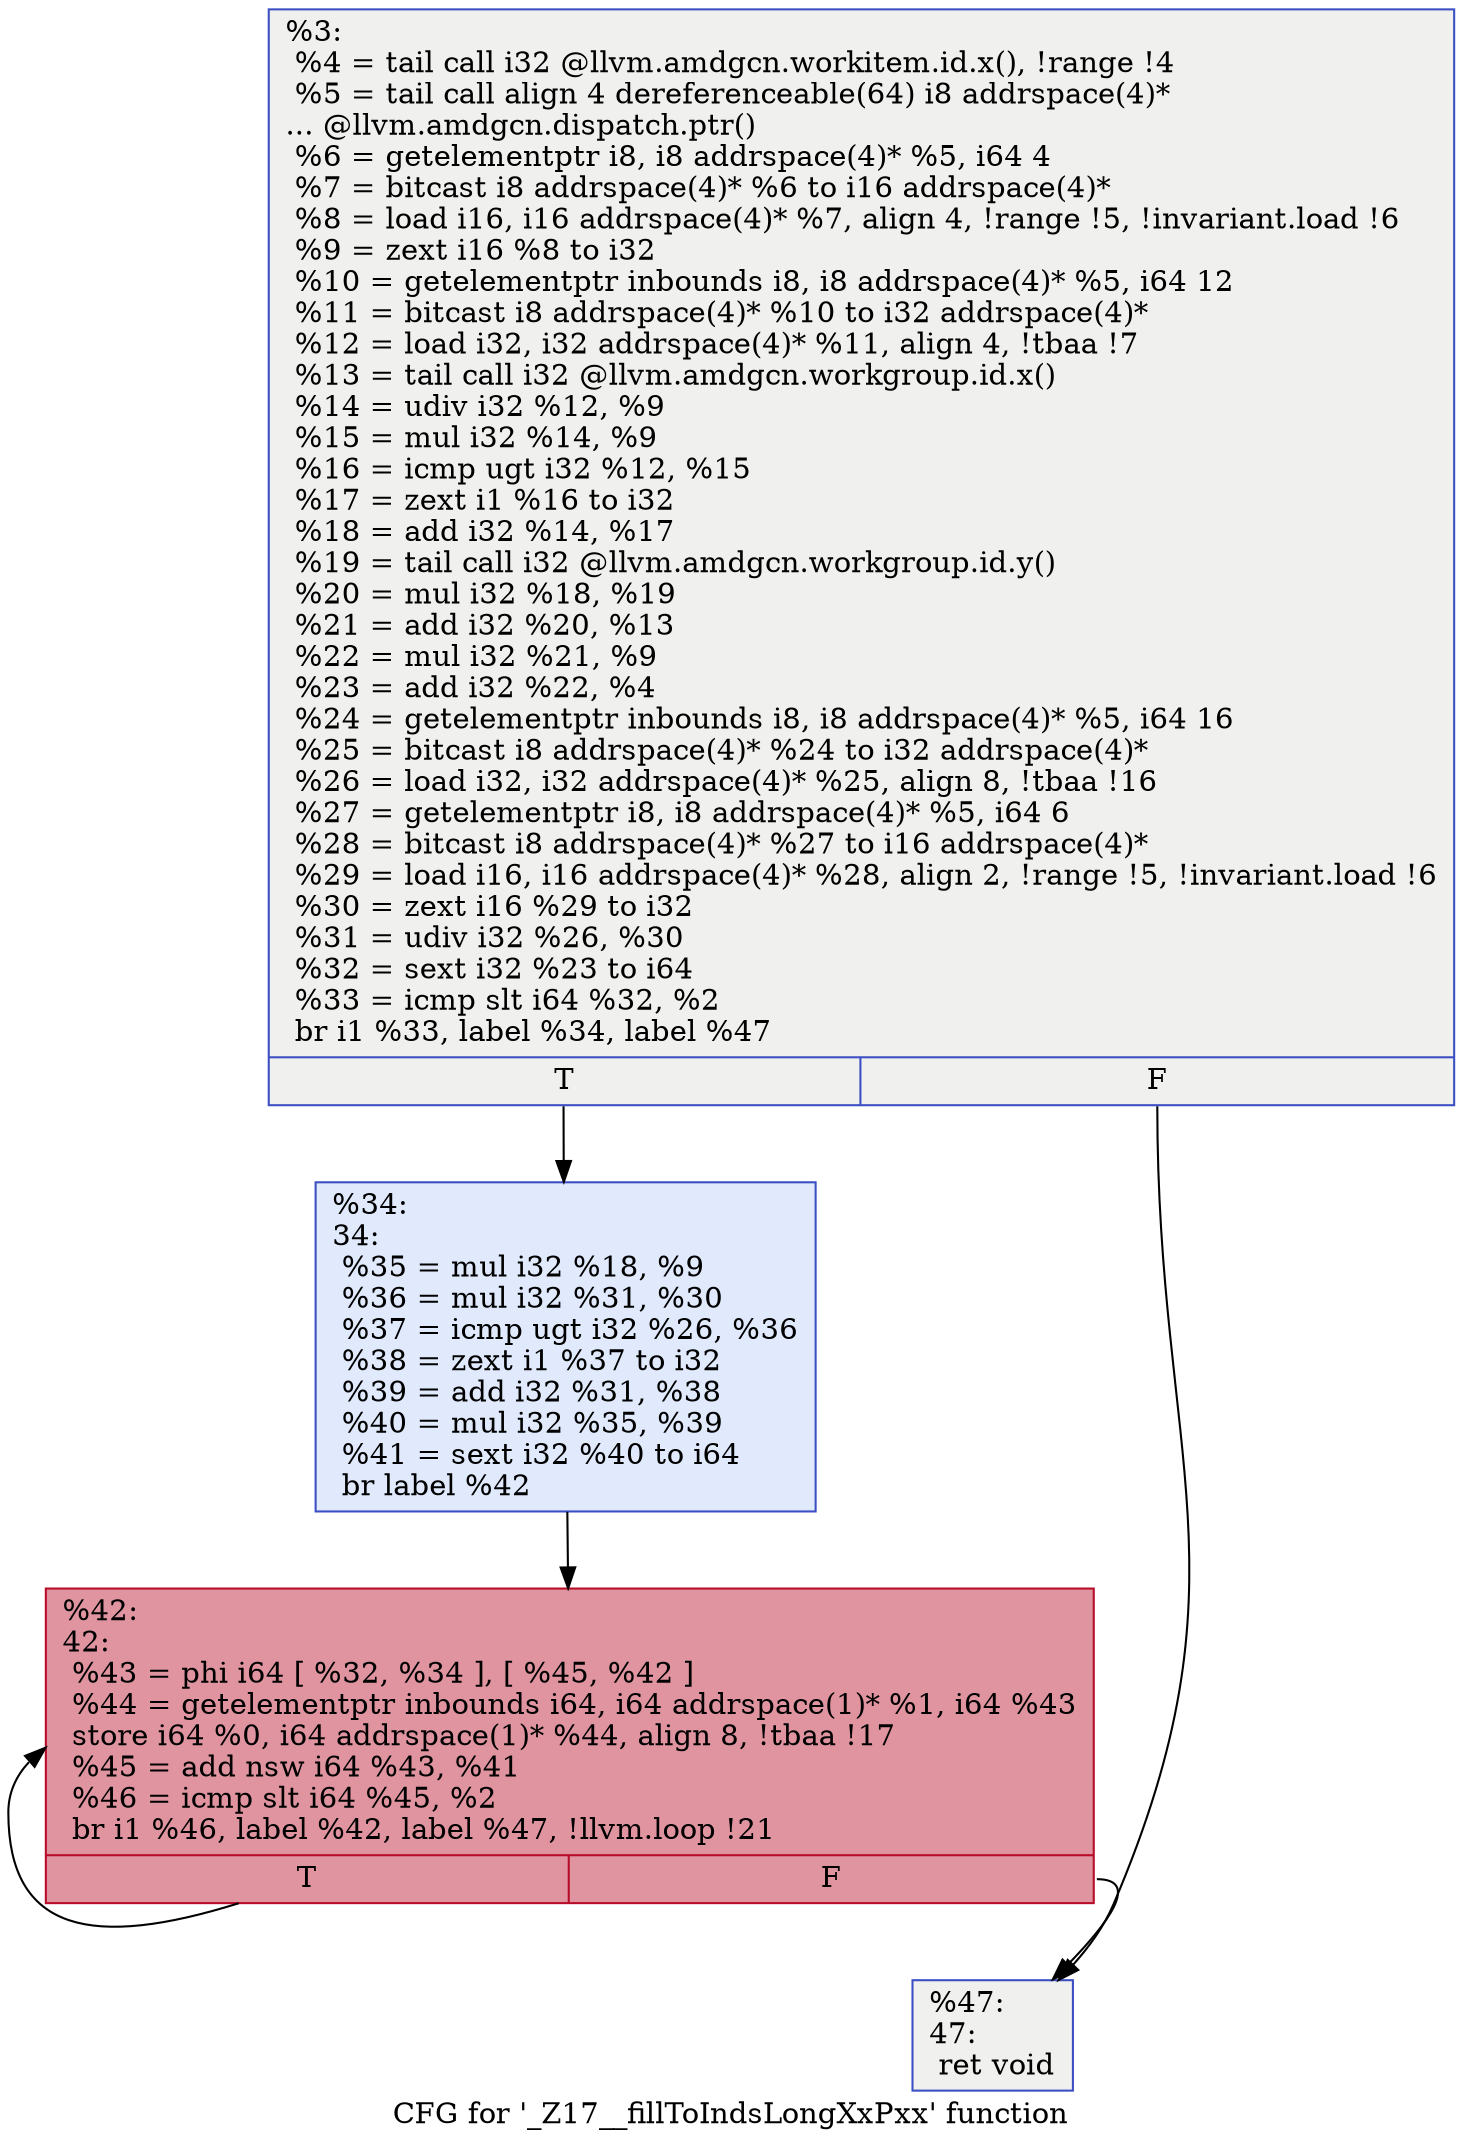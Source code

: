 digraph "CFG for '_Z17__fillToIndsLongXxPxx' function" {
	label="CFG for '_Z17__fillToIndsLongXxPxx' function";

	Node0x5db46c0 [shape=record,color="#3d50c3ff", style=filled, fillcolor="#dedcdb70",label="{%3:\l  %4 = tail call i32 @llvm.amdgcn.workitem.id.x(), !range !4\l  %5 = tail call align 4 dereferenceable(64) i8 addrspace(4)*\l... @llvm.amdgcn.dispatch.ptr()\l  %6 = getelementptr i8, i8 addrspace(4)* %5, i64 4\l  %7 = bitcast i8 addrspace(4)* %6 to i16 addrspace(4)*\l  %8 = load i16, i16 addrspace(4)* %7, align 4, !range !5, !invariant.load !6\l  %9 = zext i16 %8 to i32\l  %10 = getelementptr inbounds i8, i8 addrspace(4)* %5, i64 12\l  %11 = bitcast i8 addrspace(4)* %10 to i32 addrspace(4)*\l  %12 = load i32, i32 addrspace(4)* %11, align 4, !tbaa !7\l  %13 = tail call i32 @llvm.amdgcn.workgroup.id.x()\l  %14 = udiv i32 %12, %9\l  %15 = mul i32 %14, %9\l  %16 = icmp ugt i32 %12, %15\l  %17 = zext i1 %16 to i32\l  %18 = add i32 %14, %17\l  %19 = tail call i32 @llvm.amdgcn.workgroup.id.y()\l  %20 = mul i32 %18, %19\l  %21 = add i32 %20, %13\l  %22 = mul i32 %21, %9\l  %23 = add i32 %22, %4\l  %24 = getelementptr inbounds i8, i8 addrspace(4)* %5, i64 16\l  %25 = bitcast i8 addrspace(4)* %24 to i32 addrspace(4)*\l  %26 = load i32, i32 addrspace(4)* %25, align 8, !tbaa !16\l  %27 = getelementptr i8, i8 addrspace(4)* %5, i64 6\l  %28 = bitcast i8 addrspace(4)* %27 to i16 addrspace(4)*\l  %29 = load i16, i16 addrspace(4)* %28, align 2, !range !5, !invariant.load !6\l  %30 = zext i16 %29 to i32\l  %31 = udiv i32 %26, %30\l  %32 = sext i32 %23 to i64\l  %33 = icmp slt i64 %32, %2\l  br i1 %33, label %34, label %47\l|{<s0>T|<s1>F}}"];
	Node0x5db46c0:s0 -> Node0x5db68e0;
	Node0x5db46c0:s1 -> Node0x5db8370;
	Node0x5db68e0 [shape=record,color="#3d50c3ff", style=filled, fillcolor="#b9d0f970",label="{%34:\l34:                                               \l  %35 = mul i32 %18, %9\l  %36 = mul i32 %31, %30\l  %37 = icmp ugt i32 %26, %36\l  %38 = zext i1 %37 to i32\l  %39 = add i32 %31, %38\l  %40 = mul i32 %35, %39\l  %41 = sext i32 %40 to i64\l  br label %42\l}"];
	Node0x5db68e0 -> Node0x5db8860;
	Node0x5db8860 [shape=record,color="#b70d28ff", style=filled, fillcolor="#b70d2870",label="{%42:\l42:                                               \l  %43 = phi i64 [ %32, %34 ], [ %45, %42 ]\l  %44 = getelementptr inbounds i64, i64 addrspace(1)* %1, i64 %43\l  store i64 %0, i64 addrspace(1)* %44, align 8, !tbaa !17\l  %45 = add nsw i64 %43, %41\l  %46 = icmp slt i64 %45, %2\l  br i1 %46, label %42, label %47, !llvm.loop !21\l|{<s0>T|<s1>F}}"];
	Node0x5db8860:s0 -> Node0x5db8860;
	Node0x5db8860:s1 -> Node0x5db8370;
	Node0x5db8370 [shape=record,color="#3d50c3ff", style=filled, fillcolor="#dedcdb70",label="{%47:\l47:                                               \l  ret void\l}"];
}
